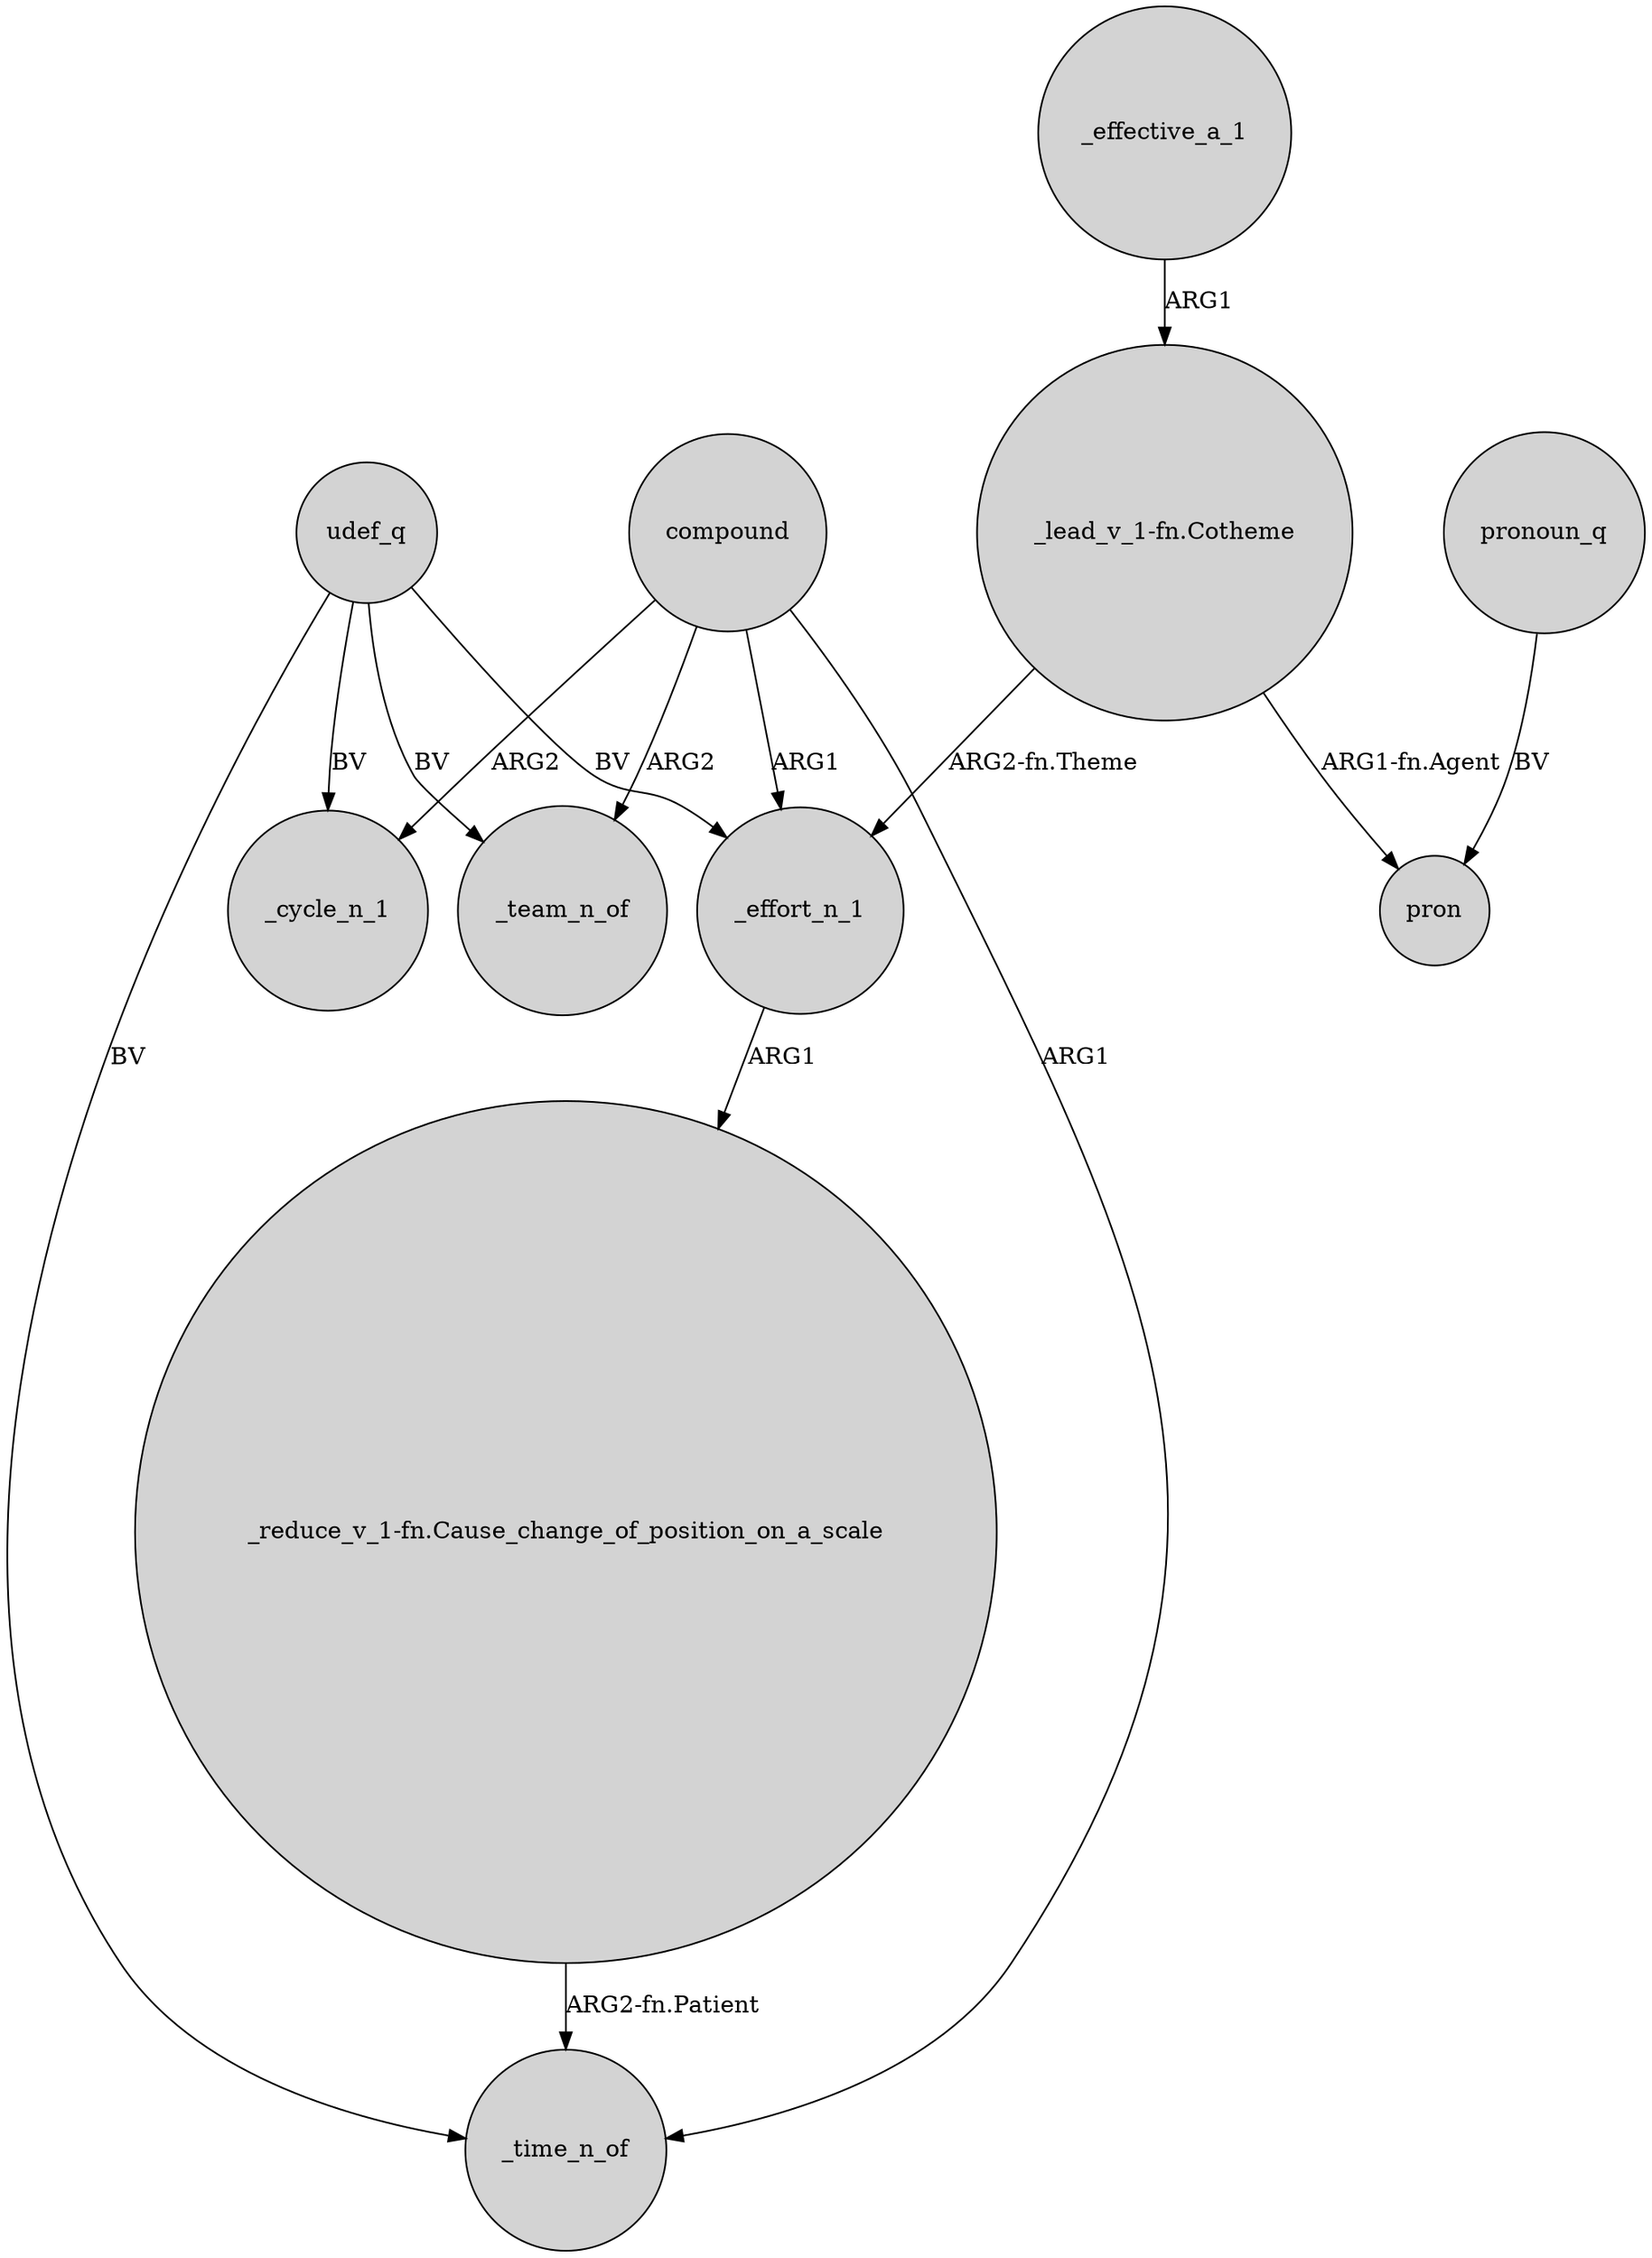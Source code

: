 digraph {
	node [shape=circle style=filled]
	"_reduce_v_1-fn.Cause_change_of_position_on_a_scale" -> _time_n_of [label="ARG2-fn.Patient"]
	udef_q -> _cycle_n_1 [label=BV]
	_effort_n_1 -> "_reduce_v_1-fn.Cause_change_of_position_on_a_scale" [label=ARG1]
	compound -> _effort_n_1 [label=ARG1]
	udef_q -> _team_n_of [label=BV]
	compound -> _time_n_of [label=ARG1]
	"_lead_v_1-fn.Cotheme" -> _effort_n_1 [label="ARG2-fn.Theme"]
	udef_q -> _time_n_of [label=BV]
	compound -> _cycle_n_1 [label=ARG2]
	"_lead_v_1-fn.Cotheme" -> pron [label="ARG1-fn.Agent"]
	_effective_a_1 -> "_lead_v_1-fn.Cotheme" [label=ARG1]
	udef_q -> _effort_n_1 [label=BV]
	compound -> _team_n_of [label=ARG2]
	pronoun_q -> pron [label=BV]
}
